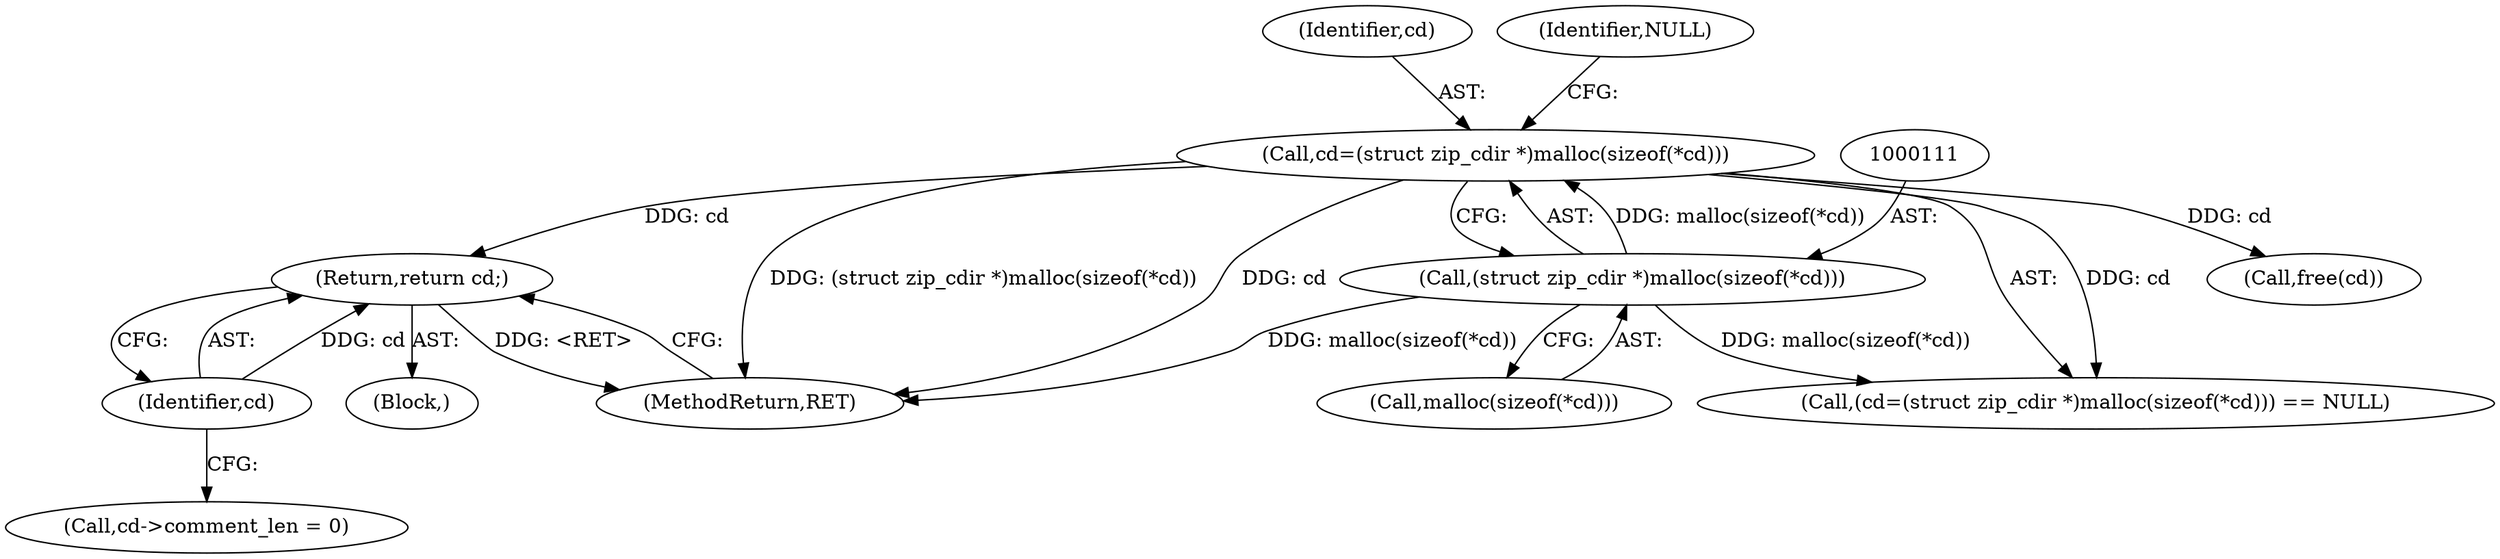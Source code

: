 digraph "0_php_ef8fc4b53d92fbfcd8ef1abbd6f2f5fe2c4a11e5@pointer" {
"1000189" [label="(Return,return cd;)"];
"1000190" [label="(Identifier,cd)"];
"1000108" [label="(Call,cd=(struct zip_cdir *)malloc(sizeof(*cd)))"];
"1000110" [label="(Call,(struct zip_cdir *)malloc(sizeof(*cd)))"];
"1000104" [label="(Block,)"];
"1000190" [label="(Identifier,cd)"];
"1000189" [label="(Return,return cd;)"];
"1000184" [label="(Call,cd->comment_len = 0)"];
"1000109" [label="(Identifier,cd)"];
"1000110" [label="(Call,(struct zip_cdir *)malloc(sizeof(*cd)))"];
"1000112" [label="(Call,malloc(sizeof(*cd)))"];
"1000107" [label="(Call,(cd=(struct zip_cdir *)malloc(sizeof(*cd))) == NULL)"];
"1000161" [label="(Call,free(cd))"];
"1000108" [label="(Call,cd=(struct zip_cdir *)malloc(sizeof(*cd)))"];
"1000116" [label="(Identifier,NULL)"];
"1000191" [label="(MethodReturn,RET)"];
"1000189" -> "1000104"  [label="AST: "];
"1000189" -> "1000190"  [label="CFG: "];
"1000190" -> "1000189"  [label="AST: "];
"1000191" -> "1000189"  [label="CFG: "];
"1000189" -> "1000191"  [label="DDG: <RET>"];
"1000190" -> "1000189"  [label="DDG: cd"];
"1000108" -> "1000189"  [label="DDG: cd"];
"1000190" -> "1000184"  [label="CFG: "];
"1000108" -> "1000107"  [label="AST: "];
"1000108" -> "1000110"  [label="CFG: "];
"1000109" -> "1000108"  [label="AST: "];
"1000110" -> "1000108"  [label="AST: "];
"1000116" -> "1000108"  [label="CFG: "];
"1000108" -> "1000191"  [label="DDG: (struct zip_cdir *)malloc(sizeof(*cd))"];
"1000108" -> "1000191"  [label="DDG: cd"];
"1000108" -> "1000107"  [label="DDG: cd"];
"1000110" -> "1000108"  [label="DDG: malloc(sizeof(*cd))"];
"1000108" -> "1000161"  [label="DDG: cd"];
"1000110" -> "1000112"  [label="CFG: "];
"1000111" -> "1000110"  [label="AST: "];
"1000112" -> "1000110"  [label="AST: "];
"1000110" -> "1000191"  [label="DDG: malloc(sizeof(*cd))"];
"1000110" -> "1000107"  [label="DDG: malloc(sizeof(*cd))"];
}
